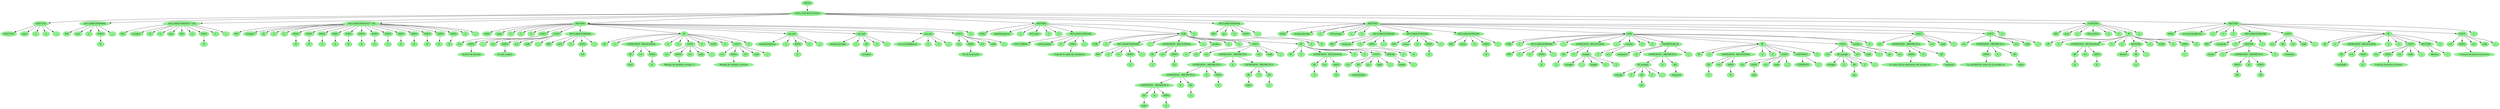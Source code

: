 digraph arbolAST{ 
        rankdir=TB;
    node [color="lightgreen", style="filled"];
      n0[label="INICIO"];
      n1[label="LISTA_INSTRUCCIONES"];
      n0 -> n1;
n2[label="EXECUTE"];
      n1 -> n2;
n3[label="EXECUTE"];
      n2 -> n3;
n4[label="main"];
      n2 -> n4;
n5[label="("];
      n2 -> n5;
n6[label=")"];
      n2 -> n6;
n7[label=";"];
      n2 -> n7;
n8[label="DECLARACION[VAR]"];
      n1 -> n8;
n9[label="INT"];
      n8 -> n9;
n10[label="var1"];
      n8 -> n10;
n11[label="="];
      n8 -> n11;
n12[label="DATO"];
      n8 -> n12;
n13[label="0"];
      n12 -> n13;
n14[label=";"];
      n8 -> n14;
n15[label="DECLARACION[VECT -1D]"];
      n1 -> n15;
n16[label="INT"];
      n15 -> n16;
n17[label="arreglo1"];
      n15 -> n17;
n18[label="[]"];
      n15 -> n18;
n19[label="="];
      n15 -> n19;
n20[label="new"];
      n15 -> n20;
n21[label="INT"];
      n15 -> n21;
n22[label="["];
      n15 -> n22;
n23[label="DATO"];
      n15 -> n23;
n24[label="5"];
      n23 -> n24;
n25[label="]"];
      n15 -> n25;
n26[label=";"];
      n15 -> n26;
n27[label="DECLARACION[VECT -1D]"];
      n1 -> n27;
n28[label="INT"];
      n27 -> n28;
n29[label="arreglo2"];
      n27 -> n29;
n30[label="[]"];
      n27 -> n30;
n31[label="="];
      n27 -> n31;
n32[label="["];
      n27 -> n32;
n33[label="DATO"];
      n27 -> n33;
n34[label="0"];
      n33 -> n34;
n35[label="DATO"];
      n27 -> n35;
n36[label="0"];
      n35 -> n36;
n37[label="DATO"];
      n27 -> n37;
n38[label="1"];
      n37 -> n38;
n39[label="DATO"];
      n27 -> n39;
n40[label="2"];
      n39 -> n40;
n41[label="DATO"];
      n27 -> n41;
n42[label="0"];
      n41 -> n42;
n43[label="DATO"];
      n27 -> n43;
n44[label="0"];
      n43 -> n44;
n45[label="DATO"];
      n27 -> n45;
n46[label="5"];
      n45 -> n46;
n47[label="DATO"];
      n27 -> n47;
n48[label="1"];
      n47 -> n48;
n49[label="DATO"];
      n27 -> n49;
n50[label="0"];
      n49 -> n50;
n51[label="DATO"];
      n27 -> n51;
n52[label="0"];
      n51 -> n52;
n53[label="DATO"];
      n27 -> n53;
n54[label="8"];
      n53 -> n54;
n55[label="DATO"];
      n27 -> n55;
n56[label="0"];
      n55 -> n56;
n57[label="DATO"];
      n27 -> n57;
n58[label="0"];
      n57 -> n58;
n59[label="]"];
      n27 -> n59;
n60[label=";"];
      n27 -> n60;
n61[label="METODO"];
      n1 -> n61;
n62[label="VOID"];
      n61 -> n62;
n63[label="main"];
      n61 -> n63;
n64[label="("];
      n61 -> n64;
n65[label=")"];
      n61 -> n65;
n66[label="{"];
      n61 -> n66;
n67[label="COUT"];
      n61 -> n67;
n68[label="<<"];
      n67 -> n68;
n69[label="DATO"];
      n67 -> n69;
n70[label="Archivo de prueba\n"];
      n69 -> n70;
n71[label=";"];
      n67 -> n71;
n72[label="COUT"];
      n61 -> n72;
n73[label="<<"];
      n72 -> n73;
n74[label="DATO"];
      n72 -> n74;
n75[label="Si sale compi1"];
      n74 -> n75;
n76[label="<<"];
      n72 -> n76;
n77[label="endl"];
      n72 -> n77;
n78[label=";"];
      n72 -> n78;
n79[label="DECLARACION[VAR]"];
      n61 -> n79;
n80[label="INT"];
      n79 -> n80;
n81[label="var1"];
      n79 -> n81;
n82[label="="];
      n79 -> n82;
n83[label="DATO"];
      n79 -> n83;
n84[label="10"];
      n83 -> n84;
n85[label=";"];
      n79 -> n85;
n86[label="IF"];
      n61 -> n86;
n87[label="IF"];
      n86 -> n87;
n88[label="("];
      n86 -> n88;
n89[label="EXPRESION - RELACIONAL"];
      n86 -> n89;
n90[label="ID"];
      n89 -> n90;
n91[label="var1"];
      n90 -> n91;
n92[label="=="];
      n89 -> n92;
n93[label="DATO"];
      n89 -> n93;
n94[label="0"];
      n93 -> n94;
n95[label=")"];
      n86 -> n95;
n96[label="{"];
      n86 -> n96;
n97[label="COUT"];
      n86 -> n97;
n98[label="<<"];
      n97 -> n98;
n99[label="DATO"];
      n97 -> n99;
n100[label="Manejo de ambitos erroneo :'("];
      n99 -> n100;
n101[label="<<"];
      n97 -> n101;
n102[label="endl"];
      n97 -> n102;
n103[label=";"];
      n97 -> n103;
n104[label="}"];
      n86 -> n104;
n105[label="ELSE"];
      n86 -> n105;
n106[label="{"];
      n86 -> n106;
n107[label="COUT"];
      n86 -> n107;
n108[label="<<"];
      n107 -> n108;
n109[label="DATO"];
      n107 -> n109;
n110[label="Manejo de ambitos correcto"];
      n109 -> n110;
n111[label="<<"];
      n107 -> n111;
n112[label="endl"];
      n107 -> n112;
n113[label=";"];
      n107 -> n113;
n114[label="}"];
      n86 -> n114;
n115[label="run m/f"];
      n61 -> n115;
n116[label="tablaMultiplicar"];
      n115 -> n116;
n117[label="("];
      n115 -> n117;
n118[label="DATO"];
      n115 -> n118;
n119[label="5"];
      n118 -> n119;
n120[label=")"];
      n115 -> n120;
n121[label=";"];
      n115 -> n121;
n122[label="run m/f"];
      n61 -> n122;
n123[label="AnalizarArreglo"];
      n122 -> n123;
n124[label="("];
      n122 -> n124;
n125[label="ID"];
      n122 -> n125;
n126[label="arreglo2"];
      n125 -> n126;
n127[label=")"];
      n122 -> n127;
n128[label=";"];
      n122 -> n128;
n129[label="run m/f"];
      n61 -> n129;
n130[label="recursividadBasica"];
      n129 -> n130;
n131[label="("];
      n129 -> n131;
n132[label=")"];
      n129 -> n132;
n133[label=";"];
      n129 -> n133;
n134[label="COUT"];
      n61 -> n134;
n135[label="<<"];
      n134 -> n135;
n136[label="DATO"];
      n134 -> n136;
n137[label="Fin de la prueba"];
      n136 -> n137;
n138[label="<<"];
      n134 -> n138;
n139[label="endl"];
      n134 -> n139;
n140[label=";"];
      n134 -> n140;
n141[label="}"];
      n61 -> n141;
n142[label="METODO"];
      n1 -> n142;
n143[label="VOID"];
      n142 -> n143;
n144[label="tablaMultiplicar"];
      n142 -> n144;
n145[label="("];
      n142 -> n145;
n146[label="INT,valor"];
      n142 -> n146;
n147[label=")"];
      n142 -> n147;
n148[label="{"];
      n142 -> n148;
n149[label="DECLARACION[VAR]"];
      n142 -> n149;
n150[label="STD::STRING"];
      n149 -> n150;
n151[label="cadenaSalida"];
      n149 -> n151;
n152[label="="];
      n149 -> n152;
n153[label="DATO"];
      n149 -> n153;
n154[label="Final de la tabla de multiplicar"];
      n153 -> n154;
n155[label=";"];
      n149 -> n155;
n156[label="FOR"];
      n142 -> n156;
n157[label="FOR"];
      n156 -> n157;
n158[label="("];
      n156 -> n158;
n159[label="DECLARACION[VAR]"];
      n156 -> n159;
n160[label="INT"];
      n159 -> n160;
n161[label="i"];
      n159 -> n161;
n162[label="="];
      n159 -> n162;
n163[label="DATO"];
      n159 -> n163;
n164[label="1"];
      n163 -> n164;
n165[label=";"];
      n159 -> n165;
n166[label=";"];
      n156 -> n166;
n167[label="EXPRESION - RELACIONAL"];
      n156 -> n167;
n168[label="ID"];
      n167 -> n168;
n169[label="i"];
      n168 -> n169;
n170[label="<="];
      n167 -> n170;
n171[label="DATO"];
      n167 -> n171;
n172[label="11"];
      n171 -> n172;
n173[label=";"];
      n156 -> n173;
n174[label="inc/dec"];
      n156 -> n174;
n175[label="i"];
      n174 -> n175;
n176[label="++"];
      n174 -> n176;
n177[label=")"];
      n156 -> n177;
n178[label="{"];
      n156 -> n178;
n179[label="COUT"];
      n156 -> n179;
n180[label="<<"];
      n179 -> n180;
n181[label="EXPRESION - ARITMETICA"];
      n179 -> n181;
n182[label="EXPRESION - ARITMETICA"];
      n181 -> n182;
n183[label="EXPRESION - ARITMETICA"];
      n182 -> n183;
n184[label="EXPRESION - ARITMETICA"];
      n183 -> n184;
n185[label="ID"];
      n184 -> n185;
n186[label="valor"];
      n185 -> n186;
n187[label="+"];
      n184 -> n187;
n188[label="DATO"];
      n184 -> n188;
n189[label=" x "];
      n188 -> n189;
n190[label="+"];
      n183 -> n190;
n191[label="ID"];
      n183 -> n191;
n192[label="i"];
      n191 -> n192;
n193[label="+"];
      n182 -> n193;
n194[label="DATO"];
      n182 -> n194;
n195[label=" = "];
      n194 -> n195;
n196[label="+"];
      n181 -> n196;
n197[label="EXPRESION - ARITMETICA"];
      n181 -> n197;
n198[label="ID"];
      n197 -> n198;
n199[label="valor"];
      n198 -> n199;
n200[label="*"];
      n197 -> n200;
n201[label="ID"];
      n197 -> n201;
n202[label="i"];
      n201 -> n202;
n203[label="<<"];
      n179 -> n203;
n204[label="endl"];
      n179 -> n204;
n205[label=";"];
      n179 -> n205;
n206[label="IF"];
      n156 -> n206;
n207[label="IF"];
      n206 -> n207;
n208[label="("];
      n206 -> n208;
n209[label="EXPRESION - RELACIONAL"];
      n206 -> n209;
n210[label="ID"];
      n209 -> n210;
n211[label="i"];
      n210 -> n211;
n212[label="=="];
      n209 -> n212;
n213[label="DATO"];
      n209 -> n213;
n214[label="11"];
      n213 -> n214;
n215[label=")"];
      n206 -> n215;
n216[label="{"];
      n206 -> n216;
n217[label="COUT"];
      n206 -> n217;
n218[label="<<"];
      n217 -> n218;
n219[label="ID"];
      n217 -> n219;
n220[label="cadenaSalida"];
      n219 -> n220;
n221[label="<<"];
      n217 -> n221;
n222[label="endl"];
      n217 -> n222;
n223[label=";"];
      n217 -> n223;
n224[label="BREAK"];
      n206 -> n224;
n225[label="break"];
      n224 -> n225;
n226[label=";"];
      n224 -> n226;
n227[label="}"];
      n206 -> n227;
n228[label="}"];
      n156 -> n228;
n229[label="}"];
      n142 -> n229;
n230[label="DECLARACION[VAR]"];
      n1 -> n230;
n231[label="INT"];
      n230 -> n231;
n232[label="pr"];
      n230 -> n232;
n233[label="="];
      n230 -> n233;
n234[label="DATO"];
      n230 -> n234;
n235[label="0"];
      n234 -> n235;
n236[label=";"];
      n230 -> n236;
n237[label="METODO"];
      n1 -> n237;
n238[label="VOID"];
      n237 -> n238;
n239[label="AnalizarArreglo"];
      n237 -> n239;
n240[label="("];
      n237 -> n240;
n241[label="INT,arreglo"];
      n237 -> n241;
n242[label=")"];
      n237 -> n242;
n243[label="{"];
      n237 -> n243;
n244[label="DECLARACION[VAR]"];
      n237 -> n244;
n245[label="INT"];
      n244 -> n245;
n246[label="temporal"];
      n244 -> n246;
n247[label="="];
      n244 -> n247;
n248[label="DATO"];
      n244 -> n248;
n249[label="0"];
      n248 -> n249;
n250[label=";"];
      n244 -> n250;
n251[label="DECLARACION[VAR]"];
      n237 -> n251;
n252[label="INT"];
      n251 -> n252;
n253[label="suma"];
      n251 -> n253;
n254[label="="];
      n251 -> n254;
n255[label="DATO"];
      n251 -> n255;
n256[label="0"];
      n255 -> n256;
n257[label=";"];
      n251 -> n257;
n258[label="DECLARACION[VAR]"];
      n237 -> n258;
n259[label="INT"];
      n258 -> n259;
n260[label="ceros"];
      n258 -> n260;
n261[label="="];
      n258 -> n261;
n262[label="DATO"];
      n258 -> n262;
n263[label="0"];
      n262 -> n263;
n264[label=";"];
      n258 -> n264;
n265[label="FOR"];
      n237 -> n265;
n266[label="FOR"];
      n265 -> n266;
n267[label="("];
      n265 -> n267;
n268[label="DECLARACION[VAR]"];
      n265 -> n268;
n269[label="INT"];
      n268 -> n269;
n270[label="i"];
      n268 -> n270;
n271[label="="];
      n268 -> n271;
n272[label="DATO"];
      n268 -> n272;
n273[label="0"];
      n272 -> n273;
n274[label=";"];
      n268 -> n274;
n275[label=";"];
      n265 -> n275;
n276[label="EXPRESION - RELACIONAL"];
      n265 -> n276;
n277[label="ID"];
      n276 -> n277;
n278[label="i"];
      n277 -> n278;
n279[label="<"];
      n276 -> n279;
n280[label="length"];
      n276 -> n280;
n281[label="arreglo"];
      n280 -> n281;
n282[label="."];
      n280 -> n282;
n283[label="length"];
      n280 -> n283;
n284[label="("];
      n280 -> n284;
n285[label=")"];
      n280 -> n285;
n286[label=";"];
      n265 -> n286;
n287[label="inc/dec"];
      n265 -> n287;
n288[label="i"];
      n287 -> n288;
n289[label="++"];
      n287 -> n289;
n290[label=")"];
      n265 -> n290;
n291[label="{"];
      n265 -> n291;
n292[label="MODIFICAR_ID"];
      n265 -> n292;
n293[label="temporal"];
      n292 -> n293;
n294[label="="];
      n292 -> n294;
n295[label="EXPRESION - ARITMETICA"];
      n292 -> n295;
n296[label="ID_arreglo"];
      n295 -> n296;
n297[label="arreglo"];
      n296 -> n297;
n298[label="["];
      n296 -> n298;
n299[label="ID"];
      n296 -> n299;
n300[label="pr"];
      n299 -> n300;
n301[label="]"];
      n296 -> n301;
n302[label=";"];
      n296 -> n302;
n303[label="+"];
      n295 -> n303;
n304[label="ID"];
      n295 -> n304;
n305[label="temporal"];
      n304 -> n305;
n306[label=";"];
      n292 -> n306;
n307[label="IF"];
      n265 -> n307;
n308[label="IF"];
      n307 -> n308;
n309[label="("];
      n307 -> n309;
n310[label="EXPRESION - RELACIONAL"];
      n307 -> n310;
n311[label="ID"];
      n310 -> n311;
n312[label="i"];
      n311 -> n312;
n313[label="=="];
      n310 -> n313;
n314[label="DATO"];
      n310 -> n314;
n315[label="6"];
      n314 -> n315;
n316[label=")"];
      n307 -> n316;
n317[label="{"];
      n307 -> n317;
n318[label="COUT"];
      n307 -> n318;
n319[label="<<"];
      n318 -> n319;
n320[label="DATO"];
      n318 -> n320;
n321[label="seis"];
      n320 -> n321;
n322[label="<<"];
      n318 -> n322;
n323[label="endl"];
      n318 -> n323;
n324[label=";"];
      n318 -> n324;
n325[label="CONTINUE"];
      n307 -> n325;
n326[label="CONTINUE"];
      n325 -> n326;
n327[label=";"];
      n325 -> n327;
n328[label="}"];
      n307 -> n328;
n329[label="COUT"];
      n265 -> n329;
n330[label="<<"];
      n329 -> n330;
n331[label="ID_arreglo"];
      n329 -> n331;
n332[label="arreglo"];
      n331 -> n332;
n333[label="["];
      n331 -> n333;
n334[label="ID"];
      n331 -> n334;
n335[label="pr"];
      n334 -> n335;
n336[label="]"];
      n331 -> n336;
n337[label=";"];
      n331 -> n337;
n338[label="<<"];
      n329 -> n338;
n339[label="endl"];
      n329 -> n339;
n340[label=";"];
      n329 -> n340;
n341[label="inc/dec"];
      n265 -> n341;
n342[label="pr"];
      n341 -> n342;
n343[label="++"];
      n341 -> n343;
n344[label="}"];
      n265 -> n344;
n345[label="COUT"];
      n237 -> n345;
n346[label="<<"];
      n345 -> n346;
n347[label="EXPRESION - ARITMETICA"];
      n345 -> n347;
n348[label="DATO"];
      n347 -> n348;
n349[label="La suma de los elementos del arreglo es: "];
      n348 -> n349;
n350[label="+"];
      n347 -> n350;
n351[label="ID"];
      n347 -> n351;
n352[label="temporal"];
      n351 -> n352;
n353[label="<<"];
      n345 -> n353;
n354[label="endl"];
      n345 -> n354;
n355[label=";"];
      n345 -> n355;
n356[label="COUT"];
      n237 -> n356;
n357[label="<<"];
      n356 -> n357;
n358[label="EXPRESION - ARITMETICA"];
      n356 -> n358;
n359[label="DATO"];
      n358 -> n359;
n360[label="La cantidad de ceros en el arreglo es: "];
      n359 -> n360;
n361[label="+"];
      n358 -> n361;
n362[label="ID"];
      n358 -> n362;
n363[label="ceros"];
      n362 -> n363;
n364[label="<<"];
      n356 -> n364;
n365[label="endl"];
      n356 -> n365;
n366[label=";"];
      n356 -> n366;
n367[label="}"];
      n237 -> n367;
n368[label="FUNCION"];
      n1 -> n368;
n369[label="INT"];
      n368 -> n369;
n370[label="mcd"];
      n368 -> n370;
n371[label="("];
      n368 -> n371;
n372[label="INT,a,INT,b"];
      n368 -> n372;
n373[label=")"];
      n368 -> n373;
n374[label="{"];
      n368 -> n374;
n375[label="IF"];
      n368 -> n375;
n376[label="IF"];
      n375 -> n376;
n377[label="("];
      n375 -> n377;
n378[label="EXPRESION - RELACIONAL"];
      n375 -> n378;
n379[label="ID"];
      n378 -> n379;
n380[label="b"];
      n379 -> n380;
n381[label="=="];
      n378 -> n381;
n382[label="DATO"];
      n378 -> n382;
n383[label="0"];
      n382 -> n383;
n384[label=")"];
      n375 -> n384;
n385[label="{"];
      n375 -> n385;
n386[label="RETURN"];
      n375 -> n386;
n387[label=" Return"];
      n386 -> n387;
n388[label="ID"];
      n386 -> n388;
n389[label="a"];
      n388 -> n389;
n390[label=";"];
      n386 -> n390;
n391[label="}"];
      n375 -> n391;
n392[label="ELSE"];
      n375 -> n392;
n393[label="{"];
      n375 -> n393;
n394[label="DATO"];
      n375 -> n394;
n395[label=";"];
      n394 -> n395;
n396[label="}"];
      n375 -> n396;
n397[label="}"];
      n368 -> n397;
n398[label="METODO"];
      n1 -> n398;
n399[label="VOID"];
      n398 -> n399;
n400[label="recursividadBasica"];
      n398 -> n400;
n401[label="("];
      n398 -> n401;
n402[label=")"];
      n398 -> n402;
n403[label="{"];
      n398 -> n403;
n404[label="DECLARACION[VAR]"];
      n398 -> n404;
n405[label="INT"];
      n404 -> n405;
n406[label="resultado"];
      n404 -> n406;
n407[label="="];
      n404 -> n407;
n408[label="ROUND"];
      n404 -> n408;
n409[label="round"];
      n408 -> n409;
n410[label="("];
      n408 -> n410;
n411[label="EXPRESION - ARITMETICA"];
      n408 -> n411;
n412[label="DATO"];
      n411 -> n412;
n413[label="48"];
      n412 -> n413;
n414[label="%"];
      n411 -> n414;
n415[label="DATO"];
      n411 -> n415;
n416[label="18"];
      n415 -> n416;
n417[label=")"];
      n408 -> n417;
n418[label=";"];
      n404 -> n418;
n419[label="COUT"];
      n398 -> n419;
n420[label="<<"];
      n419 -> n420;
n421[label="ID"];
      n419 -> n421;
n422[label="resultado"];
      n421 -> n422;
n423[label="<<"];
      n419 -> n423;
n424[label="endl"];
      n419 -> n424;
n425[label=";"];
      n419 -> n425;
n426[label="IF"];
      n398 -> n426;
n427[label="IF"];
      n426 -> n427;
n428[label="("];
      n426 -> n428;
n429[label="EXPRESION - RELACIONAL"];
      n426 -> n429;
n430[label="ID"];
      n429 -> n430;
n431[label="resultado"];
      n430 -> n431;
n432[label="=="];
      n429 -> n432;
n433[label="DATO"];
      n429 -> n433;
n434[label="6"];
      n433 -> n434;
n435[label=")"];
      n426 -> n435;
n436[label="{"];
      n426 -> n436;
n437[label="COUT"];
      n426 -> n437;
n438[label="<<"];
      n437 -> n438;
n439[label="DATO"];
      n437 -> n439;
n440[label="Funcion recursiva correcta"];
      n439 -> n440;
n441[label="<<"];
      n437 -> n441;
n442[label="endl"];
      n437 -> n442;
n443[label=";"];
      n437 -> n443;
n444[label="RETURN"];
      n426 -> n444;
n445[label=" Return"];
      n444 -> n445;
n446[label=";"];
      n444 -> n446;
n447[label="}"];
      n426 -> n447;
n448[label="COUT"];
      n398 -> n448;
n449[label="<<"];
      n448 -> n449;
n450[label="DATO"];
      n448 -> n450;
n451[label="Funcion recursiva incorrecta"];
      n450 -> n451;
n452[label="<<"];
      n448 -> n452;
n453[label="endl"];
      n448 -> n453;
n454[label=";"];
      n448 -> n454;
n455[label="}"];
      n398 -> n455;

    }